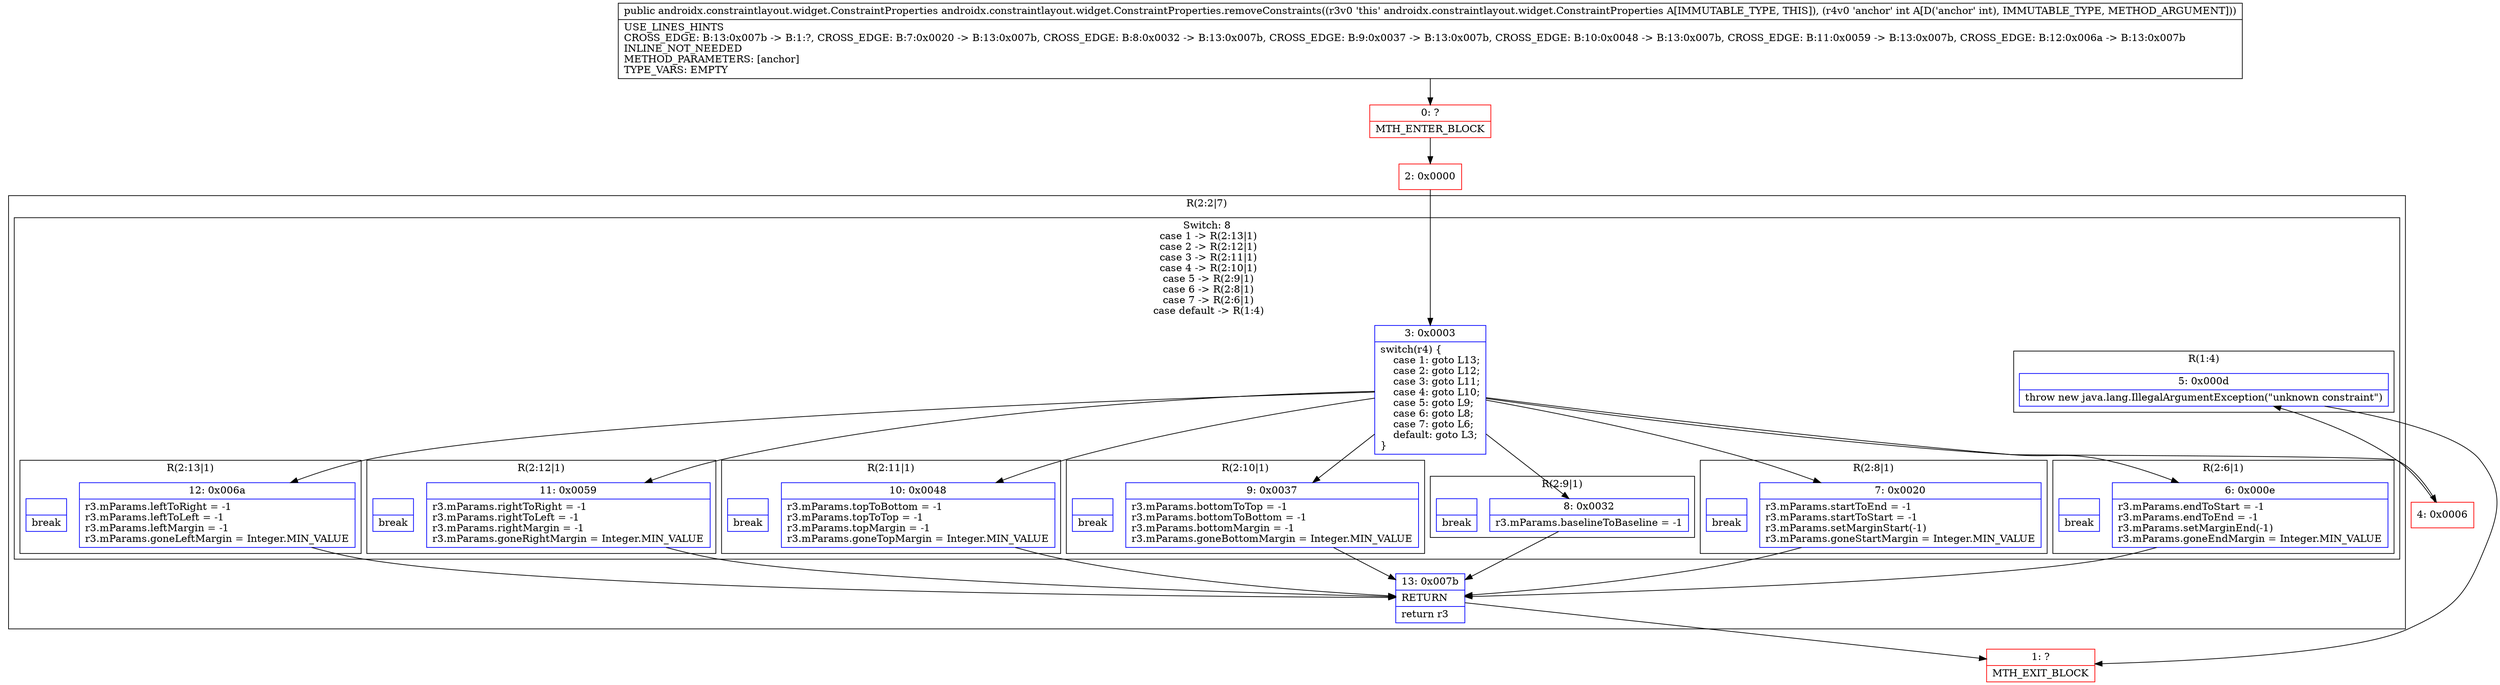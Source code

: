 digraph "CFG forandroidx.constraintlayout.widget.ConstraintProperties.removeConstraints(I)Landroidx\/constraintlayout\/widget\/ConstraintProperties;" {
subgraph cluster_Region_1797304931 {
label = "R(2:2|7)";
node [shape=record,color=blue];
subgraph cluster_SwitchRegion_1145194409 {
label = "Switch: 8
 case 1 -> R(2:13|1)
 case 2 -> R(2:12|1)
 case 3 -> R(2:11|1)
 case 4 -> R(2:10|1)
 case 5 -> R(2:9|1)
 case 6 -> R(2:8|1)
 case 7 -> R(2:6|1)
 case default -> R(1:4)";
node [shape=record,color=blue];
Node_3 [shape=record,label="{3\:\ 0x0003|switch(r4) \{\l    case 1: goto L13;\l    case 2: goto L12;\l    case 3: goto L11;\l    case 4: goto L10;\l    case 5: goto L9;\l    case 6: goto L8;\l    case 7: goto L6;\l    default: goto L3;\l\}\l}"];
subgraph cluster_Region_362141006 {
label = "R(2:13|1)";
node [shape=record,color=blue];
Node_12 [shape=record,label="{12\:\ 0x006a|r3.mParams.leftToRight = \-1\lr3.mParams.leftToLeft = \-1\lr3.mParams.leftMargin = \-1\lr3.mParams.goneLeftMargin = Integer.MIN_VALUE\l}"];
Node_InsnContainer_610706066 [shape=record,label="{|break\l}"];
}
subgraph cluster_Region_1253814231 {
label = "R(2:12|1)";
node [shape=record,color=blue];
Node_11 [shape=record,label="{11\:\ 0x0059|r3.mParams.rightToRight = \-1\lr3.mParams.rightToLeft = \-1\lr3.mParams.rightMargin = \-1\lr3.mParams.goneRightMargin = Integer.MIN_VALUE\l}"];
Node_InsnContainer_479381030 [shape=record,label="{|break\l}"];
}
subgraph cluster_Region_655773535 {
label = "R(2:11|1)";
node [shape=record,color=blue];
Node_10 [shape=record,label="{10\:\ 0x0048|r3.mParams.topToBottom = \-1\lr3.mParams.topToTop = \-1\lr3.mParams.topMargin = \-1\lr3.mParams.goneTopMargin = Integer.MIN_VALUE\l}"];
Node_InsnContainer_922028829 [shape=record,label="{|break\l}"];
}
subgraph cluster_Region_556257027 {
label = "R(2:10|1)";
node [shape=record,color=blue];
Node_9 [shape=record,label="{9\:\ 0x0037|r3.mParams.bottomToTop = \-1\lr3.mParams.bottomToBottom = \-1\lr3.mParams.bottomMargin = \-1\lr3.mParams.goneBottomMargin = Integer.MIN_VALUE\l}"];
Node_InsnContainer_730762999 [shape=record,label="{|break\l}"];
}
subgraph cluster_Region_1048002670 {
label = "R(2:9|1)";
node [shape=record,color=blue];
Node_8 [shape=record,label="{8\:\ 0x0032|r3.mParams.baselineToBaseline = \-1\l}"];
Node_InsnContainer_549718366 [shape=record,label="{|break\l}"];
}
subgraph cluster_Region_1057260946 {
label = "R(2:8|1)";
node [shape=record,color=blue];
Node_7 [shape=record,label="{7\:\ 0x0020|r3.mParams.startToEnd = \-1\lr3.mParams.startToStart = \-1\lr3.mParams.setMarginStart(\-1)\lr3.mParams.goneStartMargin = Integer.MIN_VALUE\l}"];
Node_InsnContainer_1612864947 [shape=record,label="{|break\l}"];
}
subgraph cluster_Region_1691489769 {
label = "R(2:6|1)";
node [shape=record,color=blue];
Node_6 [shape=record,label="{6\:\ 0x000e|r3.mParams.endToStart = \-1\lr3.mParams.endToEnd = \-1\lr3.mParams.setMarginEnd(\-1)\lr3.mParams.goneEndMargin = Integer.MIN_VALUE\l}"];
Node_InsnContainer_1683783380 [shape=record,label="{|break\l}"];
}
subgraph cluster_Region_2146394072 {
label = "R(1:4)";
node [shape=record,color=blue];
Node_5 [shape=record,label="{5\:\ 0x000d|throw new java.lang.IllegalArgumentException(\"unknown constraint\")\l}"];
}
}
Node_13 [shape=record,label="{13\:\ 0x007b|RETURN\l|return r3\l}"];
}
Node_0 [shape=record,color=red,label="{0\:\ ?|MTH_ENTER_BLOCK\l}"];
Node_2 [shape=record,color=red,label="{2\:\ 0x0000}"];
Node_4 [shape=record,color=red,label="{4\:\ 0x0006}"];
Node_1 [shape=record,color=red,label="{1\:\ ?|MTH_EXIT_BLOCK\l}"];
MethodNode[shape=record,label="{public androidx.constraintlayout.widget.ConstraintProperties androidx.constraintlayout.widget.ConstraintProperties.removeConstraints((r3v0 'this' androidx.constraintlayout.widget.ConstraintProperties A[IMMUTABLE_TYPE, THIS]), (r4v0 'anchor' int A[D('anchor' int), IMMUTABLE_TYPE, METHOD_ARGUMENT]))  | USE_LINES_HINTS\lCROSS_EDGE: B:13:0x007b \-\> B:1:?, CROSS_EDGE: B:7:0x0020 \-\> B:13:0x007b, CROSS_EDGE: B:8:0x0032 \-\> B:13:0x007b, CROSS_EDGE: B:9:0x0037 \-\> B:13:0x007b, CROSS_EDGE: B:10:0x0048 \-\> B:13:0x007b, CROSS_EDGE: B:11:0x0059 \-\> B:13:0x007b, CROSS_EDGE: B:12:0x006a \-\> B:13:0x007b\lINLINE_NOT_NEEDED\lMETHOD_PARAMETERS: [anchor]\lTYPE_VARS: EMPTY\l}"];
MethodNode -> Node_0;Node_3 -> Node_4;
Node_3 -> Node_6;
Node_3 -> Node_7;
Node_3 -> Node_8;
Node_3 -> Node_9;
Node_3 -> Node_10;
Node_3 -> Node_11;
Node_3 -> Node_12;
Node_12 -> Node_13;
Node_11 -> Node_13;
Node_10 -> Node_13;
Node_9 -> Node_13;
Node_8 -> Node_13;
Node_7 -> Node_13;
Node_6 -> Node_13;
Node_5 -> Node_1;
Node_13 -> Node_1;
Node_0 -> Node_2;
Node_2 -> Node_3;
Node_4 -> Node_5;
}

